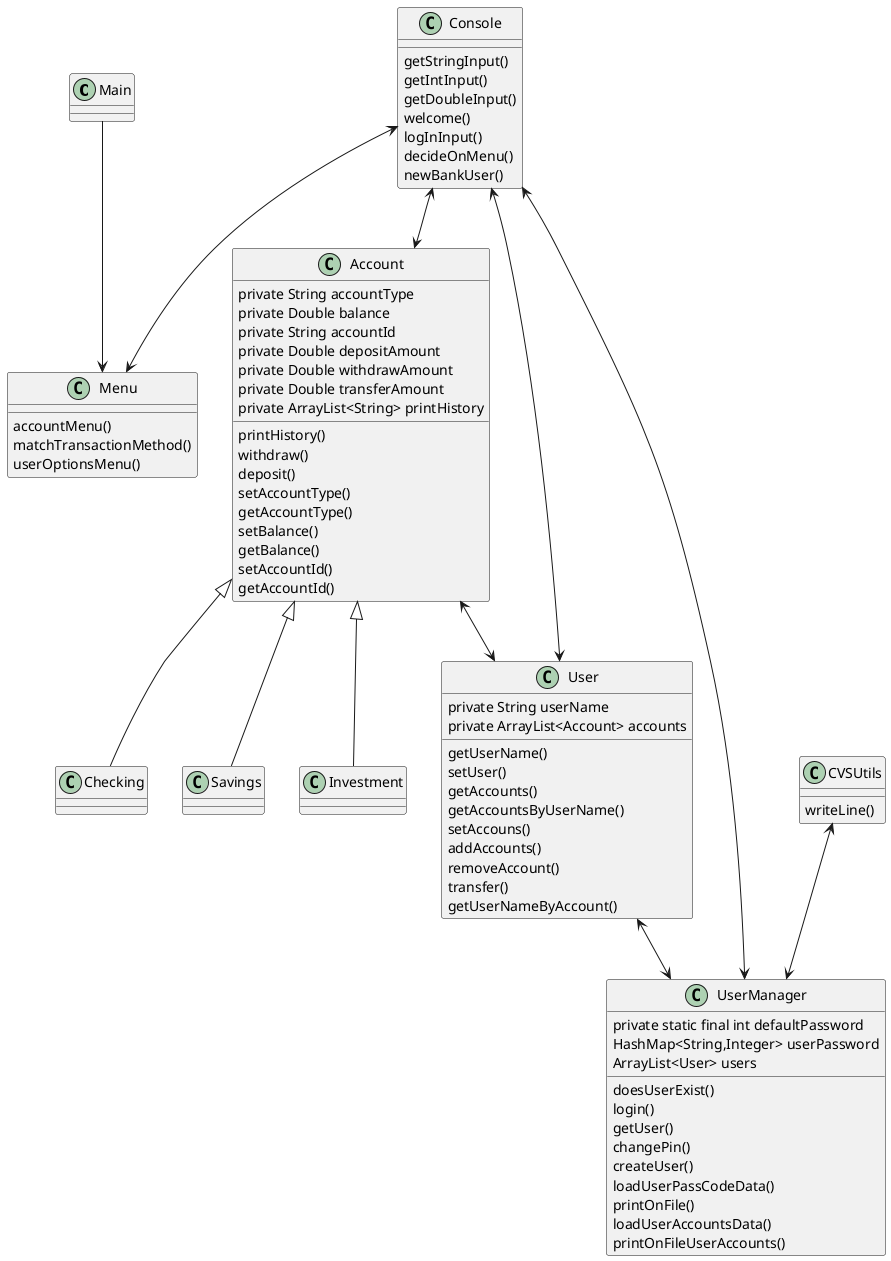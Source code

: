 @startuml
class Main{
}
class Menu {
accountMenu()
matchTransactionMethod()
userOptionsMenu()


}
class Console{
getStringInput()
getIntInput()
getDoubleInput()
welcome()
logInInput()
decideOnMenu()
newBankUser()

}

class Account {
   private String accountType
    private Double balance
    private String accountId
    private Double depositAmount
    private Double withdrawAmount
    private Double transferAmount
    private ArrayList<String> printHistory
    printHistory()
    withdraw()
    deposit()
    setAccountType()
    getAccountType()
    setBalance()
    getBalance()
    setAccountId()
    getAccountId()

}
class Checking {
}
class Savings {
}
class Investment {
}


Account <|--Checking
Account <|--Savings
Account <|--Investment
class User {
private String userName
private ArrayList<Account> accounts
getUserName()
setUser()
getAccounts()
getAccountsByUserName()
setAccouns()
addAccounts()
removeAccount()
transfer()
getUserNameByAccount()
}

 class UserManager{
   private static final int defaultPassword
   HashMap<String,Integer> userPassword
   ArrayList<User> users

   doesUserExist()
   login()
   getUser()
   changePin()
   createUser()
   loadUserPassCodeData()
   printOnFile()
   loadUserAccountsData()
   printOnFileUserAccounts()

 }
class CVSUtils
{
writeLine()
}
CVSUtils <--> UserManager

Main --> Menu
Console <--> Menu
Console <--> Account
Console <--> User
Console <--> UserManager
User <--> UserManager
Account  <--> User
@enduml

